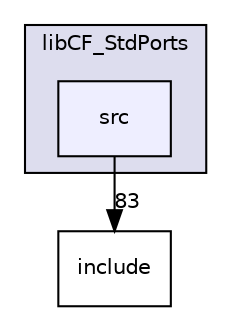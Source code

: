 digraph "frameworks/libCF_StdPorts/src" {
  compound=true
  node [ fontsize="10", fontname="Helvetica"];
  edge [ labelfontsize="10", labelfontname="Helvetica"];
  subgraph clusterdir_415fd844ad1371cc0541b88918b9f3f6 {
    graph [ bgcolor="#ddddee", pencolor="black", label="libCF_StdPorts" fontname="Helvetica", fontsize="10", URL="dir_415fd844ad1371cc0541b88918b9f3f6.html"]
  dir_d2fc98ce36498895d2f435dea38315b0 [shape=box, label="src", style="filled", fillcolor="#eeeeff", pencolor="black", URL="dir_d2fc98ce36498895d2f435dea38315b0.html"];
  }
  dir_1930bbf1458d085ae133456611e5443a [shape=box label="include" URL="dir_1930bbf1458d085ae133456611e5443a.html"];
  dir_d2fc98ce36498895d2f435dea38315b0->dir_1930bbf1458d085ae133456611e5443a [headlabel="83", labeldistance=1.5 headhref="dir_000027_000026.html"];
}

